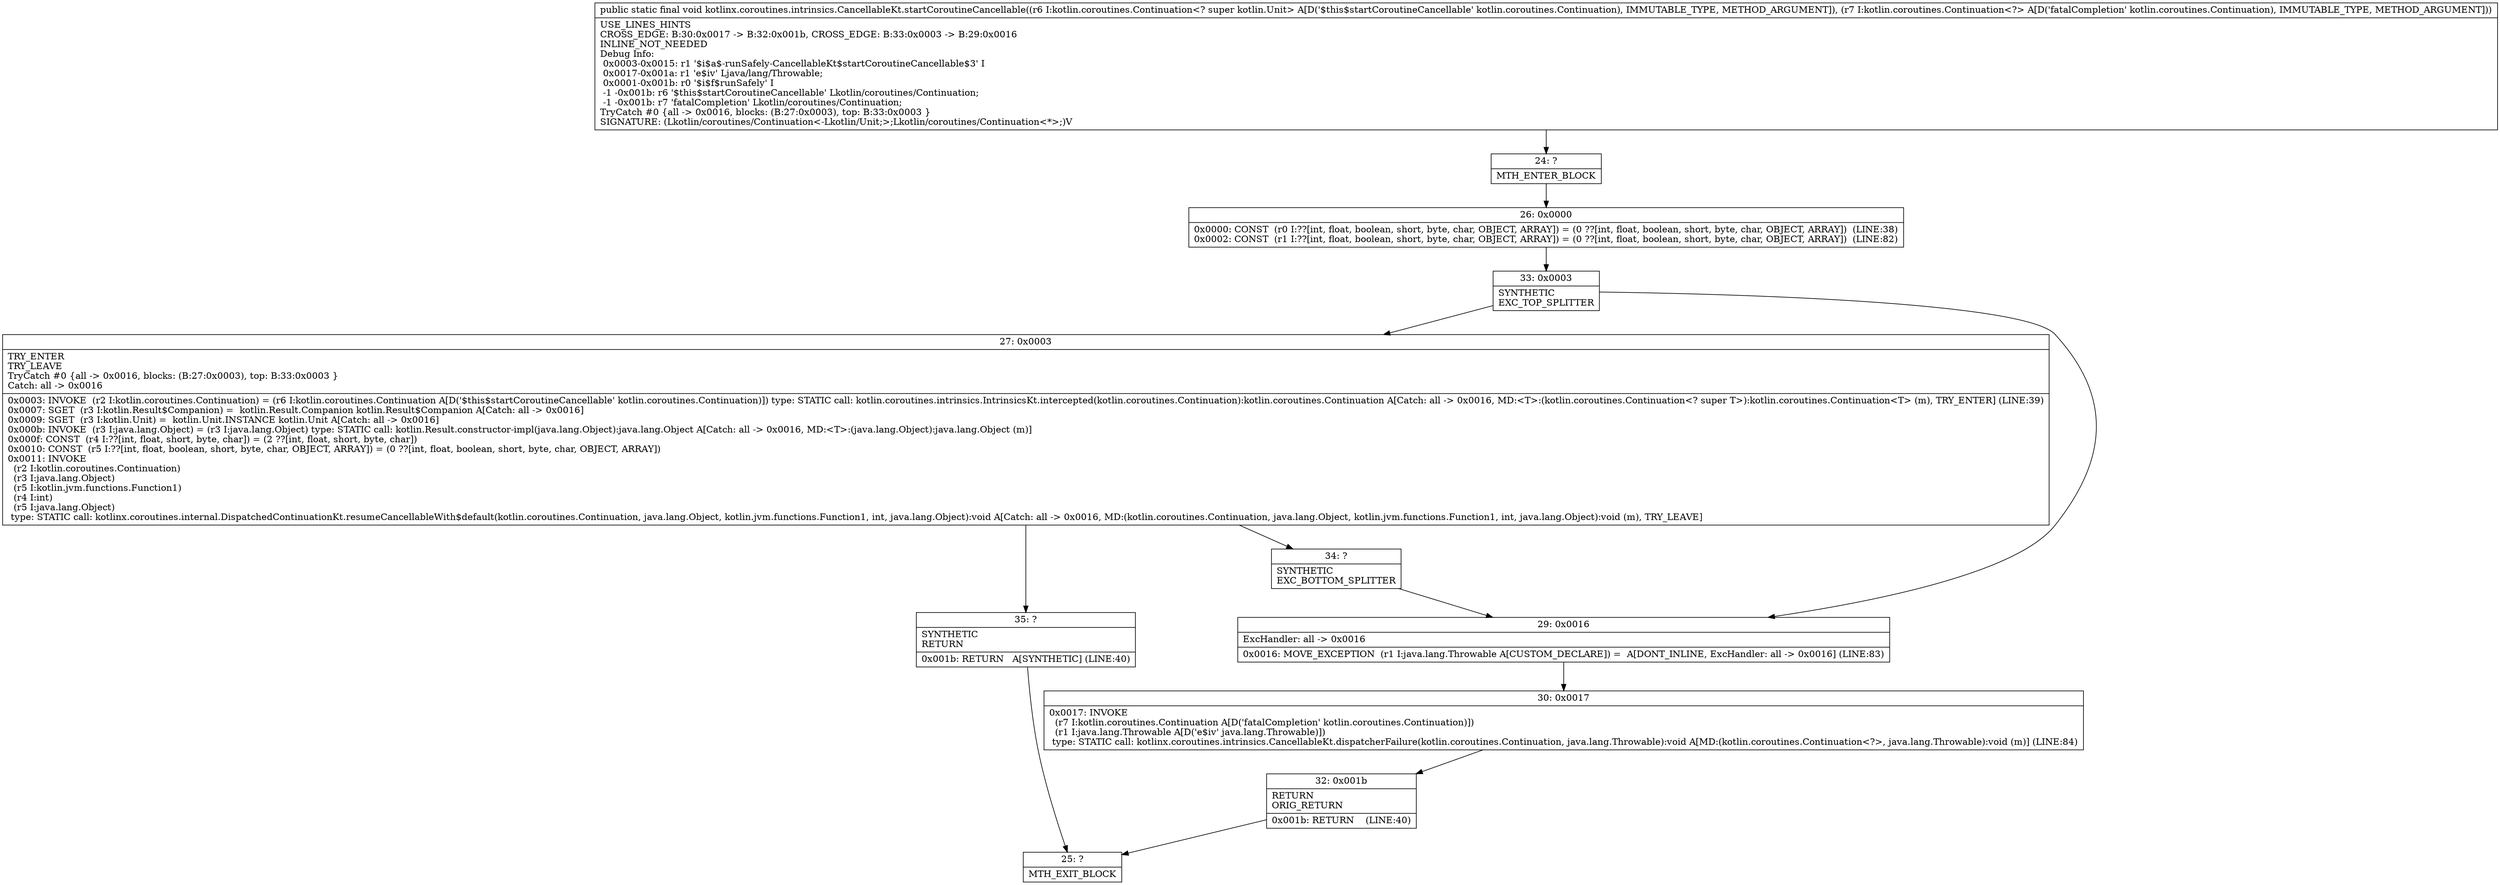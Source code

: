 digraph "CFG forkotlinx.coroutines.intrinsics.CancellableKt.startCoroutineCancellable(Lkotlin\/coroutines\/Continuation;Lkotlin\/coroutines\/Continuation;)V" {
Node_24 [shape=record,label="{24\:\ ?|MTH_ENTER_BLOCK\l}"];
Node_26 [shape=record,label="{26\:\ 0x0000|0x0000: CONST  (r0 I:??[int, float, boolean, short, byte, char, OBJECT, ARRAY]) = (0 ??[int, float, boolean, short, byte, char, OBJECT, ARRAY])  (LINE:38)\l0x0002: CONST  (r1 I:??[int, float, boolean, short, byte, char, OBJECT, ARRAY]) = (0 ??[int, float, boolean, short, byte, char, OBJECT, ARRAY])  (LINE:82)\l}"];
Node_33 [shape=record,label="{33\:\ 0x0003|SYNTHETIC\lEXC_TOP_SPLITTER\l}"];
Node_27 [shape=record,label="{27\:\ 0x0003|TRY_ENTER\lTRY_LEAVE\lTryCatch #0 \{all \-\> 0x0016, blocks: (B:27:0x0003), top: B:33:0x0003 \}\lCatch: all \-\> 0x0016\l|0x0003: INVOKE  (r2 I:kotlin.coroutines.Continuation) = (r6 I:kotlin.coroutines.Continuation A[D('$this$startCoroutineCancellable' kotlin.coroutines.Continuation)]) type: STATIC call: kotlin.coroutines.intrinsics.IntrinsicsKt.intercepted(kotlin.coroutines.Continuation):kotlin.coroutines.Continuation A[Catch: all \-\> 0x0016, MD:\<T\>:(kotlin.coroutines.Continuation\<? super T\>):kotlin.coroutines.Continuation\<T\> (m), TRY_ENTER] (LINE:39)\l0x0007: SGET  (r3 I:kotlin.Result$Companion) =  kotlin.Result.Companion kotlin.Result$Companion A[Catch: all \-\> 0x0016]\l0x0009: SGET  (r3 I:kotlin.Unit) =  kotlin.Unit.INSTANCE kotlin.Unit A[Catch: all \-\> 0x0016]\l0x000b: INVOKE  (r3 I:java.lang.Object) = (r3 I:java.lang.Object) type: STATIC call: kotlin.Result.constructor\-impl(java.lang.Object):java.lang.Object A[Catch: all \-\> 0x0016, MD:\<T\>:(java.lang.Object):java.lang.Object (m)]\l0x000f: CONST  (r4 I:??[int, float, short, byte, char]) = (2 ??[int, float, short, byte, char]) \l0x0010: CONST  (r5 I:??[int, float, boolean, short, byte, char, OBJECT, ARRAY]) = (0 ??[int, float, boolean, short, byte, char, OBJECT, ARRAY]) \l0x0011: INVOKE  \l  (r2 I:kotlin.coroutines.Continuation)\l  (r3 I:java.lang.Object)\l  (r5 I:kotlin.jvm.functions.Function1)\l  (r4 I:int)\l  (r5 I:java.lang.Object)\l type: STATIC call: kotlinx.coroutines.internal.DispatchedContinuationKt.resumeCancellableWith$default(kotlin.coroutines.Continuation, java.lang.Object, kotlin.jvm.functions.Function1, int, java.lang.Object):void A[Catch: all \-\> 0x0016, MD:(kotlin.coroutines.Continuation, java.lang.Object, kotlin.jvm.functions.Function1, int, java.lang.Object):void (m), TRY_LEAVE]\l}"];
Node_34 [shape=record,label="{34\:\ ?|SYNTHETIC\lEXC_BOTTOM_SPLITTER\l}"];
Node_35 [shape=record,label="{35\:\ ?|SYNTHETIC\lRETURN\l|0x001b: RETURN   A[SYNTHETIC] (LINE:40)\l}"];
Node_25 [shape=record,label="{25\:\ ?|MTH_EXIT_BLOCK\l}"];
Node_29 [shape=record,label="{29\:\ 0x0016|ExcHandler: all \-\> 0x0016\l|0x0016: MOVE_EXCEPTION  (r1 I:java.lang.Throwable A[CUSTOM_DECLARE]) =  A[DONT_INLINE, ExcHandler: all \-\> 0x0016] (LINE:83)\l}"];
Node_30 [shape=record,label="{30\:\ 0x0017|0x0017: INVOKE  \l  (r7 I:kotlin.coroutines.Continuation A[D('fatalCompletion' kotlin.coroutines.Continuation)])\l  (r1 I:java.lang.Throwable A[D('e$iv' java.lang.Throwable)])\l type: STATIC call: kotlinx.coroutines.intrinsics.CancellableKt.dispatcherFailure(kotlin.coroutines.Continuation, java.lang.Throwable):void A[MD:(kotlin.coroutines.Continuation\<?\>, java.lang.Throwable):void (m)] (LINE:84)\l}"];
Node_32 [shape=record,label="{32\:\ 0x001b|RETURN\lORIG_RETURN\l|0x001b: RETURN    (LINE:40)\l}"];
MethodNode[shape=record,label="{public static final void kotlinx.coroutines.intrinsics.CancellableKt.startCoroutineCancellable((r6 I:kotlin.coroutines.Continuation\<? super kotlin.Unit\> A[D('$this$startCoroutineCancellable' kotlin.coroutines.Continuation), IMMUTABLE_TYPE, METHOD_ARGUMENT]), (r7 I:kotlin.coroutines.Continuation\<?\> A[D('fatalCompletion' kotlin.coroutines.Continuation), IMMUTABLE_TYPE, METHOD_ARGUMENT]))  | USE_LINES_HINTS\lCROSS_EDGE: B:30:0x0017 \-\> B:32:0x001b, CROSS_EDGE: B:33:0x0003 \-\> B:29:0x0016\lINLINE_NOT_NEEDED\lDebug Info:\l  0x0003\-0x0015: r1 '$i$a$\-runSafely\-CancellableKt$startCoroutineCancellable$3' I\l  0x0017\-0x001a: r1 'e$iv' Ljava\/lang\/Throwable;\l  0x0001\-0x001b: r0 '$i$f$runSafely' I\l  \-1 \-0x001b: r6 '$this$startCoroutineCancellable' Lkotlin\/coroutines\/Continuation;\l  \-1 \-0x001b: r7 'fatalCompletion' Lkotlin\/coroutines\/Continuation;\lTryCatch #0 \{all \-\> 0x0016, blocks: (B:27:0x0003), top: B:33:0x0003 \}\lSIGNATURE: (Lkotlin\/coroutines\/Continuation\<\-Lkotlin\/Unit;\>;Lkotlin\/coroutines\/Continuation\<*\>;)V\l}"];
MethodNode -> Node_24;Node_24 -> Node_26;
Node_26 -> Node_33;
Node_33 -> Node_27;
Node_33 -> Node_29;
Node_27 -> Node_34;
Node_27 -> Node_35;
Node_34 -> Node_29;
Node_35 -> Node_25;
Node_29 -> Node_30;
Node_30 -> Node_32;
Node_32 -> Node_25;
}

